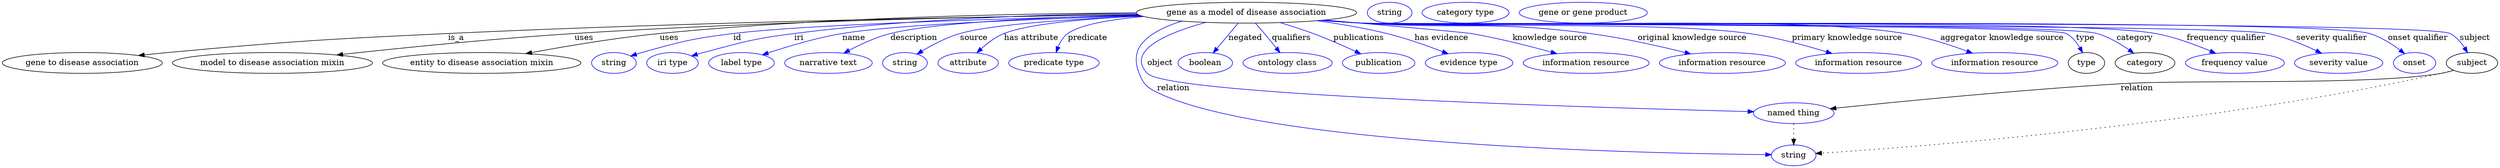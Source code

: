 digraph {
	graph [bb="0,0,4299,283"];
	node [label="\N"];
	"gene as a model of disease association"	[height=0.5,
		label="gene as a model of disease association",
		pos="2142.8,265",
		width=5.2718];
	"gene to disease association"	[height=0.5,
		pos="137.79,178",
		width=3.8274];
	"gene as a model of disease association" -> "gene to disease association"	[label=is_a,
		lp="782.79,221.5",
		pos="e,234.58,190.85 1956,261.76 1691.6,258.02 1193.1,248.86 768.79,229 553.41,218.92 499.49,215.72 284.79,196 271.84,194.81 258.27,193.43 \
244.83,191.97"];
	"model to disease association mixin"	[height=0.5,
		pos="465.79,178",
		width=4.7843];
	"gene as a model of disease association" -> "model to disease association mixin"	[label=uses,
		lp="1003.3,221.5",
		pos="e,576.91,191.79 1955.4,262.09 1726.6,258.89 1327.9,250.51 986.79,229 849.52,220.34 692.43,204.44 586.95,192.89"];
	"entity to disease association mixin"	[height=0.5,
		pos="826.79,178",
		width=4.7482];
	"gene as a model of disease association" -> "entity to disease association mixin"	[label=uses,
		lp="1149.3,221.5",
		pos="e,902.83,194.19 1952.9,264.61 1749.5,263.59 1417.6,257.09 1132.8,229 1058.1,221.63 973.93,207.45 912.82,196.06"];
	id	[color=blue,
		height=0.5,
		label=string,
		pos="1053.8,178",
		width=1.0652];
	"gene as a model of disease association" -> id	[color=blue,
		label=id,
		lp="1266.8,221.5",
		pos="e,1082.8,189.97 1959.4,260.32 1741.2,255.31 1390.2,245.09 1259.8,229 1188.6,220.22 1170.9,215.35 1101.8,196 1098.7,195.13 1095.5,\
194.16 1092.3,193.14",
		style=solid];
	iri	[color=blue,
		height=0.5,
		label="iri type",
		pos="1154.8,178",
		width=1.2277];
	"gene as a model of disease association" -> iri	[color=blue,
		label=iri,
		lp="1372.8,221.5",
		pos="e,1187.7,190.14 1953,264.04 1795,262.02 1564.5,254.31 1364.8,229 1294.1,220.03 1276.7,214.25 1207.8,196 1204.4,195.11 1200.9,194.13 \
1197.5,193.11",
		style=solid];
	name	[color=blue,
		height=0.5,
		label="label type",
		pos="1273.8,178",
		width=1.5707];
	"gene as a model of disease association" -> name	[color=blue,
		label=name,
		lp="1466.8,221.5",
		pos="e,1309.7,192.01 1961.6,259.63 1789.1,254.61 1542,244.94 1446.8,229 1402.7,221.63 1354,206.91 1319.5,195.34",
		style=solid];
	description	[color=blue,
		height=0.5,
		label="narrative text",
		pos="1423.8,178",
		width=2.0943];
	"gene as a model of disease association" -> description	[color=blue,
		label=description,
		lp="1570.3,221.5",
		pos="e,1450.2,194.95 1957,261.16 1806.7,257.43 1607.7,248.81 1529.8,229 1505,222.7 1479,210.52 1458.9,199.77",
		style=solid];
	source	[color=blue,
		height=0.5,
		label=string,
		pos="1555.8,178",
		width=1.0652];
	"gene as a model of disease association" -> source	[color=blue,
		label=source,
		lp="1673.8,221.5",
		pos="e,1576.4,193.21 1963.6,259.06 1847.3,254.36 1707.1,245.46 1649.8,229 1626.8,222.39 1603,209.68 1585.1,198.73",
		style=solid];
	"has attribute"	[color=blue,
		height=0.5,
		label=attribute,
		pos="1663.8,178",
		width=1.4443];
	"gene as a model of disease association" -> "has attribute"	[color=blue,
		label="has attribute",
		lp="1772.8,221.5",
		pos="e,1678.9,195.57 1962.5,259.28 1870.2,254.79 1768.3,246.04 1725.8,229 1711.1,223.12 1697.2,212.53 1686.3,202.6",
		style=solid];
	predicate	[color=blue,
		height=0.5,
		label="predicate type",
		pos="1811.8,178",
		width=2.1665];
	"gene as a model of disease association" -> predicate	[color=blue,
		label=predicate,
		lp="1869.8,221.5",
		pos="e,1815.5,196.17 1966.1,258.35 1910.6,253.51 1857.9,244.74 1835.8,229 1827.9,223.4 1822.5,214.52 1818.9,205.78",
		style=solid];
	object	[color=blue,
		height=0.5,
		label="named thing",
		pos="3085.8,91",
		width=1.9318];
	"gene as a model of disease association" -> object	[color=blue,
		label=object,
		lp="1994.8,178",
		pos="e,3016.6,93.642 2073.3,248.18 2011,230.96 1934.8,200.38 1972.8,160 2008.2,122.39 2758.1,100.23 3006.6,93.896",
		style=solid];
	relation	[color=blue,
		height=0.5,
		label=string,
		pos="3085.8,18",
		width=1.0652];
	"gene as a model of disease association" -> relation	[color=blue,
		label=relation,
		lp="2017.8,134.5",
		pos="e,3047.4,19.21 2032.3,250.32 2015.2,245.26 1998.4,238.37 1983.8,229 1956.3,211.41 1946.8,190.33 1958.8,160 1966.2,141.29 1971.7,\
135.89 1989.8,127 2178.2,34.231 2850.6,21.148 3037.3,19.303",
		style=solid];
	negated	[color=blue,
		height=0.5,
		label=boolean,
		pos="2072.8,178",
		width=1.2999];
	"gene as a model of disease association" -> negated	[color=blue,
		label=negated,
		lp="2141.8,221.5",
		pos="e,2086.2,195.31 2128.6,246.8 2118.3,234.23 2104.1,217.01 2092.6,203.08",
		style=solid];
	qualifiers	[color=blue,
		height=0.5,
		label="ontology class",
		pos="2213.8,178",
		width=2.1304];
	"gene as a model of disease association" -> qualifiers	[color=blue,
		label=qualifiers,
		lp="2221.3,221.5",
		pos="e,2201.1,195.93 2159,246.79 2164.2,241.2 2169.8,234.91 2174.8,229 2181.5,221.01 2188.6,212.07 2194.9,203.97",
		style=solid];
	publications	[color=blue,
		height=0.5,
		label=publication,
		pos="2370.8,178",
		width=1.7332];
	"gene as a model of disease association" -> publications	[color=blue,
		label=publications,
		lp="2337.8,221.5",
		pos="e,2340.3,193.86 2201.7,247.8 2220.1,242.31 2240.5,235.83 2258.8,229 2283.2,219.91 2309.8,208.1 2331,198.24",
		style=solid];
	"has evidence"	[color=blue,
		height=0.5,
		label="evidence type",
		pos="2526.8,178",
		width=2.0943];
	"gene as a model of disease association" -> "has evidence"	[color=blue,
		label="has evidence",
		lp="2480.3,221.5",
		pos="e,2490.9,193.96 2265.1,251.18 2304,245.83 2347,238.57 2385.8,229 2418.4,220.96 2453.9,208.31 2481.2,197.75",
		style=solid];
	"knowledge source"	[color=blue,
		height=0.5,
		label="information resource",
		pos="2728.8,178",
		width=3.015];
	"gene as a model of disease association" -> "knowledge source"	[color=blue,
		label="knowledge source",
		lp="2667.3,221.5",
		pos="e,2678.4,194.07 2277.9,252.32 2384.8,242.99 2518.2,231.15 2530.8,229 2577.5,221.05 2629.3,207.79 2668.3,196.92",
		style=solid];
	"original knowledge source"	[color=blue,
		height=0.5,
		label="information resource",
		pos="2963.8,178",
		width=3.015];
	"gene as a model of disease association" -> "original knowledge source"	[color=blue,
		label="original knowledge source",
		lp="2912.8,221.5",
		pos="e,2909.4,193.66 2274.4,252.02 2296.9,250.18 2320,248.43 2341.8,247 2516.7,235.54 2562,251.86 2735.8,229 2791.7,221.64 2854.3,207.49 \
2899.7,196.11",
		style=solid];
	"primary knowledge source"	[color=blue,
		height=0.5,
		label="information resource",
		pos="3198.8,178",
		width=3.015];
	"gene as a model of disease association" -> "primary knowledge source"	[color=blue,
		label="primary knowledge source",
		lp="3179.8,221.5",
		pos="e,3153.1,194.37 2272.5,251.82 2295.6,249.97 2319.4,248.26 2341.8,247 2490.3,238.67 2863.6,250.26 3010.8,229 3056.2,222.44 3106.4,\
208.76 3143.4,197.37",
		style=solid];
	"aggregator knowledge source"	[color=blue,
		height=0.5,
		label="information resource",
		pos="3433.8,178",
		width=3.015];
	"gene as a model of disease association" -> "aggregator knowledge source"	[color=blue,
		label="aggregator knowledge source",
		lp="3446.3,221.5",
		pos="e,3395.4,194.87 2271.4,251.76 2294.8,249.89 2319,248.19 2341.8,247 2445.8,241.57 3176.1,246.17 3278.8,229 3315.7,222.84 3355.8,209.71 \
3386,198.45",
		style=solid];
	type	[height=0.5,
		pos="3591.8,178",
		width=0.86659];
	"gene as a model of disease association" -> type	[color=blue,
		label=type,
		lp="3589.8,221.5",
		pos="e,3585.1,195.72 2271.2,251.7 2294.6,249.83 2318.9,248.14 2341.8,247 2375.5,245.31 3527,244.81 3556.8,229 3566.9,223.66 3574.7,213.97 \
3580.3,204.54",
		style=solid];
	category	[height=0.5,
		pos="3692.8,178",
		width=1.4263];
	"gene as a model of disease association" -> category	[color=blue,
		label=category,
		lp="3675.3,221.5",
		pos="e,3673.4,194.78 2270.9,251.71 2294.4,249.83 2318.8,248.14 2341.8,247 2412.2,243.5 3542,248.35 3609.8,229 3629.7,223.32 3649.6,211.58 \
3664.9,200.89",
		style=solid];
	"frequency qualifier"	[color=blue,
		height=0.5,
		label="frequency value",
		pos="3846.8,178",
		width=2.3651];
	"gene as a model of disease association" -> "frequency qualifier"	[color=blue,
		label="frequency qualifier",
		lp="3832.8,221.5",
		pos="e,3813.9,194.7 2270.9,251.69 2294.4,249.81 2318.8,248.13 2341.8,247 2493.7,239.52 3561.2,256.64 3710.8,229 3743.3,222.99 3778.2,\
209.99 3804.6,198.74",
		style=solid];
	"severity qualifier"	[color=blue,
		height=0.5,
		label="severity value",
		pos="4025.8,178",
		width=2.1123];
	"gene as a model of disease association" -> "severity qualifier"	[color=blue,
		label="severity qualifier",
		lp="4013.8,221.5",
		pos="e,3996.5,194.83 2270.6,251.68 2294.3,249.8 2318.8,248.11 2341.8,247 2428.5,242.8 3819.7,246.4 3904.8,229 3933.6,223.12 3964.1,210.44 \
3987.3,199.32",
		style=solid];
	"onset qualifier"	[color=blue,
		height=0.5,
		label=onset,
		pos="4155.8,178",
		width=1.011];
	"gene as a model of disease association" -> "onset qualifier"	[color=blue,
		label="onset qualifier",
		lp="4161.3,221.5",
		pos="e,4138.9,194.06 2270.6,251.66 2294.3,249.78 2318.8,248.1 2341.8,247 2438.2,242.39 3986.4,256.89 4078.8,229 4097.7,223.28 4116.4,\
211.34 4130.7,200.56",
		style=solid];
	subject	[height=0.5,
		pos="4254.8,178",
		width=1.2277];
	"gene as a model of disease association" -> subject	[color=blue,
		label=subject,
		lp="4259.8,221.5",
		pos="e,4247.1,195.78 2270.4,251.66 2294.1,249.78 2318.7,248.1 2341.8,247 2393.8,244.53 4170.2,252.37 4216.8,229 4227.3,223.74 4235.7,\
214.06 4241.9,204.62",
		style=solid];
	object -> relation	[pos="e,3085.8,36.029 3085.8,72.813 3085.8,64.789 3085.8,55.047 3085.8,46.069",
		style=dotted];
	association_type	[color=blue,
		height=0.5,
		label=string,
		pos="2388.8,265",
		width=1.0652];
	association_category	[color=blue,
		height=0.5,
		label="category type",
		pos="2519.8,265",
		width=2.0762];
	subject -> object	[label=relation,
		lp="3676.8,134.5",
		pos="e,3148.6,98.736 4222.9,165.38 4215.7,163.21 4208.1,161.24 4200.8,160 4079.8,139.38 3771.3,149.43 3648.8,142 3472.5,131.31 3265.9,\
110.94 3158.7,99.786"];
	subject -> relation	[pos="e,3123.7,21.325 4222.2,165.71 4215.2,163.57 4207.8,161.53 4200.8,160 3793.7,70.927 3289.7,32.335 3133.9,21.993",
		style=dotted];
	"gene as a model of disease association_subject"	[color=blue,
		height=0.5,
		label="gene or gene product",
		pos="2722.8,265",
		width=3.0692];
}

